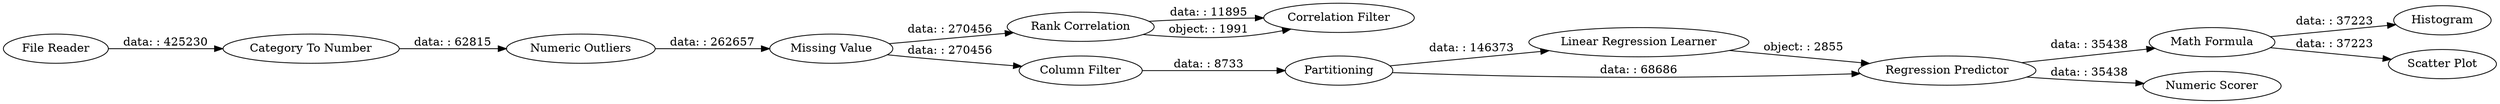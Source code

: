 digraph {
	"842819804925476417_65" [label="Correlation Filter"]
	"842819804925476417_59" [label=Histogram]
	"842819804925476417_68" [label="Linear Regression Learner"]
	"842819804925476417_64" [label="Rank Correlation"]
	"842819804925476417_58" [label="Scatter Plot"]
	"842819804925476417_57" [label="Math Formula"]
	"842819804925476417_61" [label="Category To Number"]
	"842819804925476417_60" [label="File Reader"]
	"842819804925476417_62" [label="Numeric Outliers"]
	"842819804925476417_70" [label="Numeric Scorer"]
	"842819804925476417_66" [label="Column Filter"]
	"842819804925476417_67" [label=Partitioning]
	"842819804925476417_63" [label="Missing Value"]
	"842819804925476417_69" [label="Regression Predictor"]
	"842819804925476417_60" -> "842819804925476417_61" [label="data: : 425230"]
	"842819804925476417_67" -> "842819804925476417_68" [label="data: : 146373"]
	"842819804925476417_64" -> "842819804925476417_65" [label="data: : 11895"]
	"842819804925476417_57" -> "842819804925476417_59" [label="data: : 37223"]
	"842819804925476417_57" -> "842819804925476417_58" [label="data: : 37223"]
	"842819804925476417_64" -> "842819804925476417_65" [label="object: : 1991"]
	"842819804925476417_69" -> "842819804925476417_57" [label="data: : 35438"]
	"842819804925476417_67" -> "842819804925476417_69" [label="data: : 68686"]
	"842819804925476417_69" -> "842819804925476417_70" [label="data: : 35438"]
	"842819804925476417_63" -> "842819804925476417_64" [label="data: : 270456"]
	"842819804925476417_61" -> "842819804925476417_62" [label="data: : 62815"]
	"842819804925476417_66" -> "842819804925476417_67" [label="data: : 8733"]
	"842819804925476417_68" -> "842819804925476417_69" [label="object: : 2855"]
	"842819804925476417_63" -> "842819804925476417_66" [label="data: : 270456"]
	"842819804925476417_62" -> "842819804925476417_63" [label="data: : 262657"]
	rankdir=LR
}
